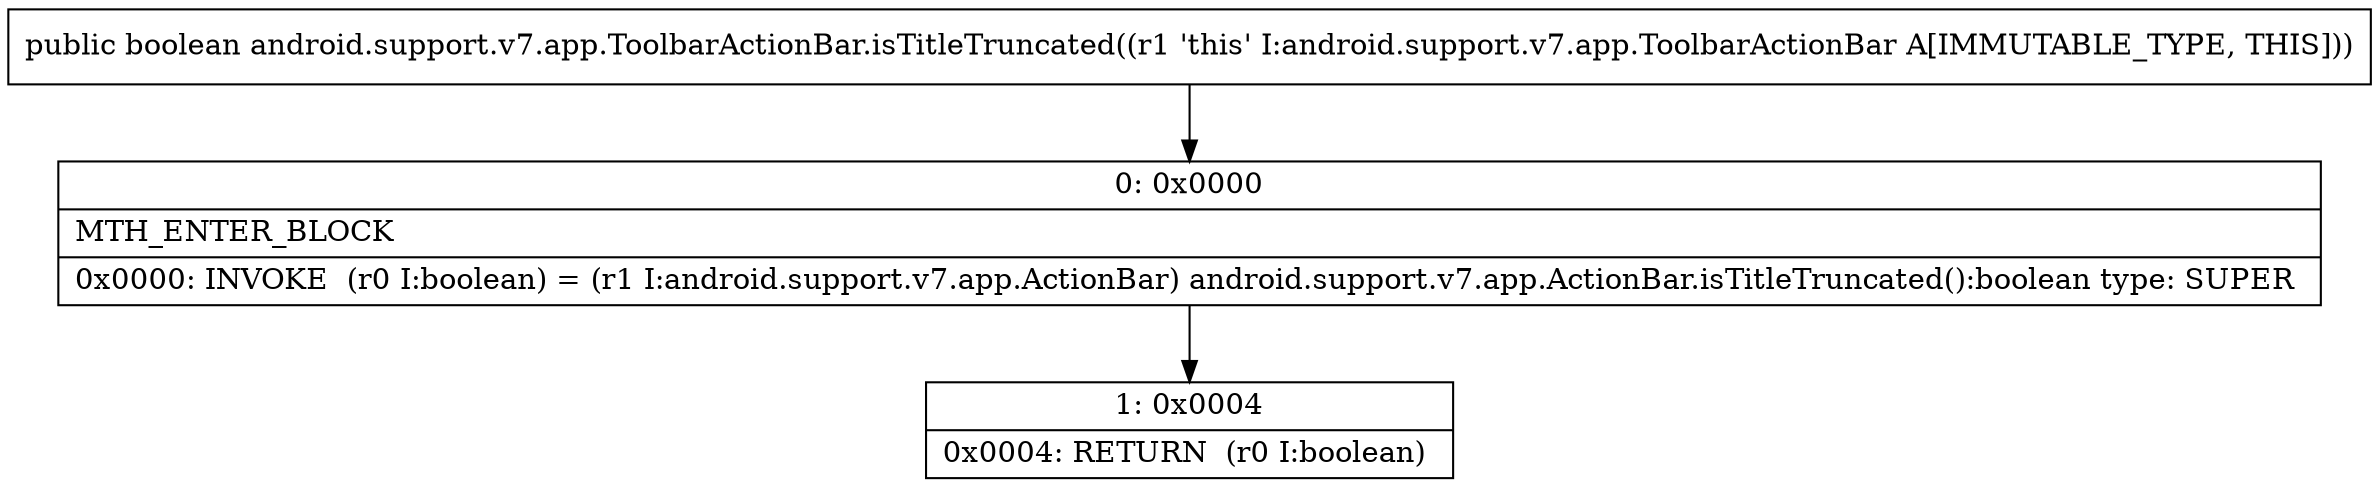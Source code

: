 digraph "CFG forandroid.support.v7.app.ToolbarActionBar.isTitleTruncated()Z" {
Node_0 [shape=record,label="{0\:\ 0x0000|MTH_ENTER_BLOCK\l|0x0000: INVOKE  (r0 I:boolean) = (r1 I:android.support.v7.app.ActionBar) android.support.v7.app.ActionBar.isTitleTruncated():boolean type: SUPER \l}"];
Node_1 [shape=record,label="{1\:\ 0x0004|0x0004: RETURN  (r0 I:boolean) \l}"];
MethodNode[shape=record,label="{public boolean android.support.v7.app.ToolbarActionBar.isTitleTruncated((r1 'this' I:android.support.v7.app.ToolbarActionBar A[IMMUTABLE_TYPE, THIS])) }"];
MethodNode -> Node_0;
Node_0 -> Node_1;
}

